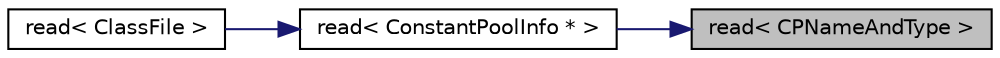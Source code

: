 digraph "read&lt; CPNameAndType &gt;"
{
 // LATEX_PDF_SIZE
  edge [fontname="Helvetica",fontsize="10",labelfontname="Helvetica",labelfontsize="10"];
  node [fontname="Helvetica",fontsize="10",shape=record];
  rankdir="RL";
  Node1 [label="read\< CPNameAndType \>",height=0.2,width=0.4,color="black", fillcolor="grey75", style="filled", fontcolor="black",tooltip=" "];
  Node1 -> Node2 [dir="back",color="midnightblue",fontsize="10",style="solid",fontname="Helvetica"];
  Node2 [label="read\< ConstantPoolInfo * \>",height=0.2,width=0.4,color="black", fillcolor="white", style="filled",URL="$_tipos_8cpp.html#a0d11f03c1a484a81df50ffb904327b2d",tooltip=" "];
  Node2 -> Node3 [dir="back",color="midnightblue",fontsize="10",style="solid",fontname="Helvetica"];
  Node3 [label="read\< ClassFile \>",height=0.2,width=0.4,color="black", fillcolor="white", style="filled",URL="$_tipos_8cpp.html#abb74f187f1f98c672acfe24d16ab86e1",tooltip=" "];
}
